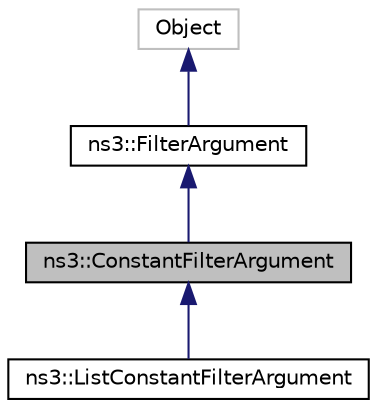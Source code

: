 digraph "ns3::ConstantFilterArgument"
{
 // LATEX_PDF_SIZE
  edge [fontname="Helvetica",fontsize="10",labelfontname="Helvetica",labelfontsize="10"];
  node [fontname="Helvetica",fontsize="10",shape=record];
  Node1 [label="ns3::ConstantFilterArgument",height=0.2,width=0.4,color="black", fillcolor="grey75", style="filled", fontcolor="black",tooltip=" "];
  Node2 -> Node1 [dir="back",color="midnightblue",fontsize="10",style="solid"];
  Node2 [label="ns3::FilterArgument",height=0.2,width=0.4,color="black", fillcolor="white", style="filled",URL="$classns3_1_1_filter_argument.html",tooltip=" "];
  Node3 -> Node2 [dir="back",color="midnightblue",fontsize="10",style="solid"];
  Node3 [label="Object",height=0.2,width=0.4,color="grey75", fillcolor="white", style="filled",tooltip=" "];
  Node1 -> Node4 [dir="back",color="midnightblue",fontsize="10",style="solid"];
  Node4 [label="ns3::ListConstantFilterArgument",height=0.2,width=0.4,color="black", fillcolor="white", style="filled",URL="$classns3_1_1_list_constant_filter_argument.html",tooltip=" "];
}
